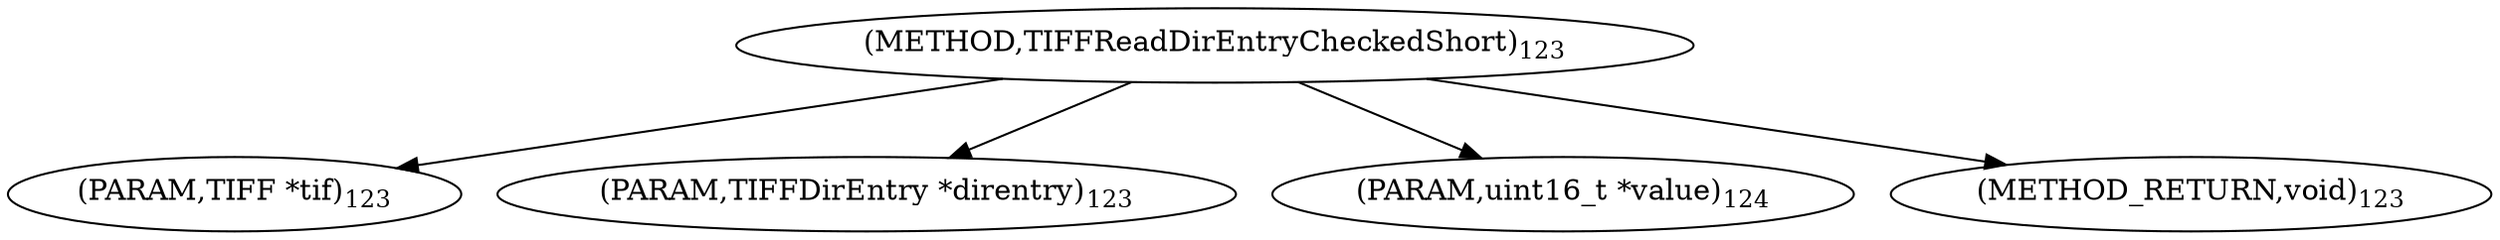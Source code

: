 digraph "TIFFReadDirEntryCheckedShort" {  
"78085" [label = <(METHOD,TIFFReadDirEntryCheckedShort)<SUB>123</SUB>> ]
"78086" [label = <(PARAM,TIFF *tif)<SUB>123</SUB>> ]
"78087" [label = <(PARAM,TIFFDirEntry *direntry)<SUB>123</SUB>> ]
"78088" [label = <(PARAM,uint16_t *value)<SUB>124</SUB>> ]
"78089" [label = <(METHOD_RETURN,void)<SUB>123</SUB>> ]
  "78085" -> "78086" 
  "78085" -> "78087" 
  "78085" -> "78088" 
  "78085" -> "78089" 
}

